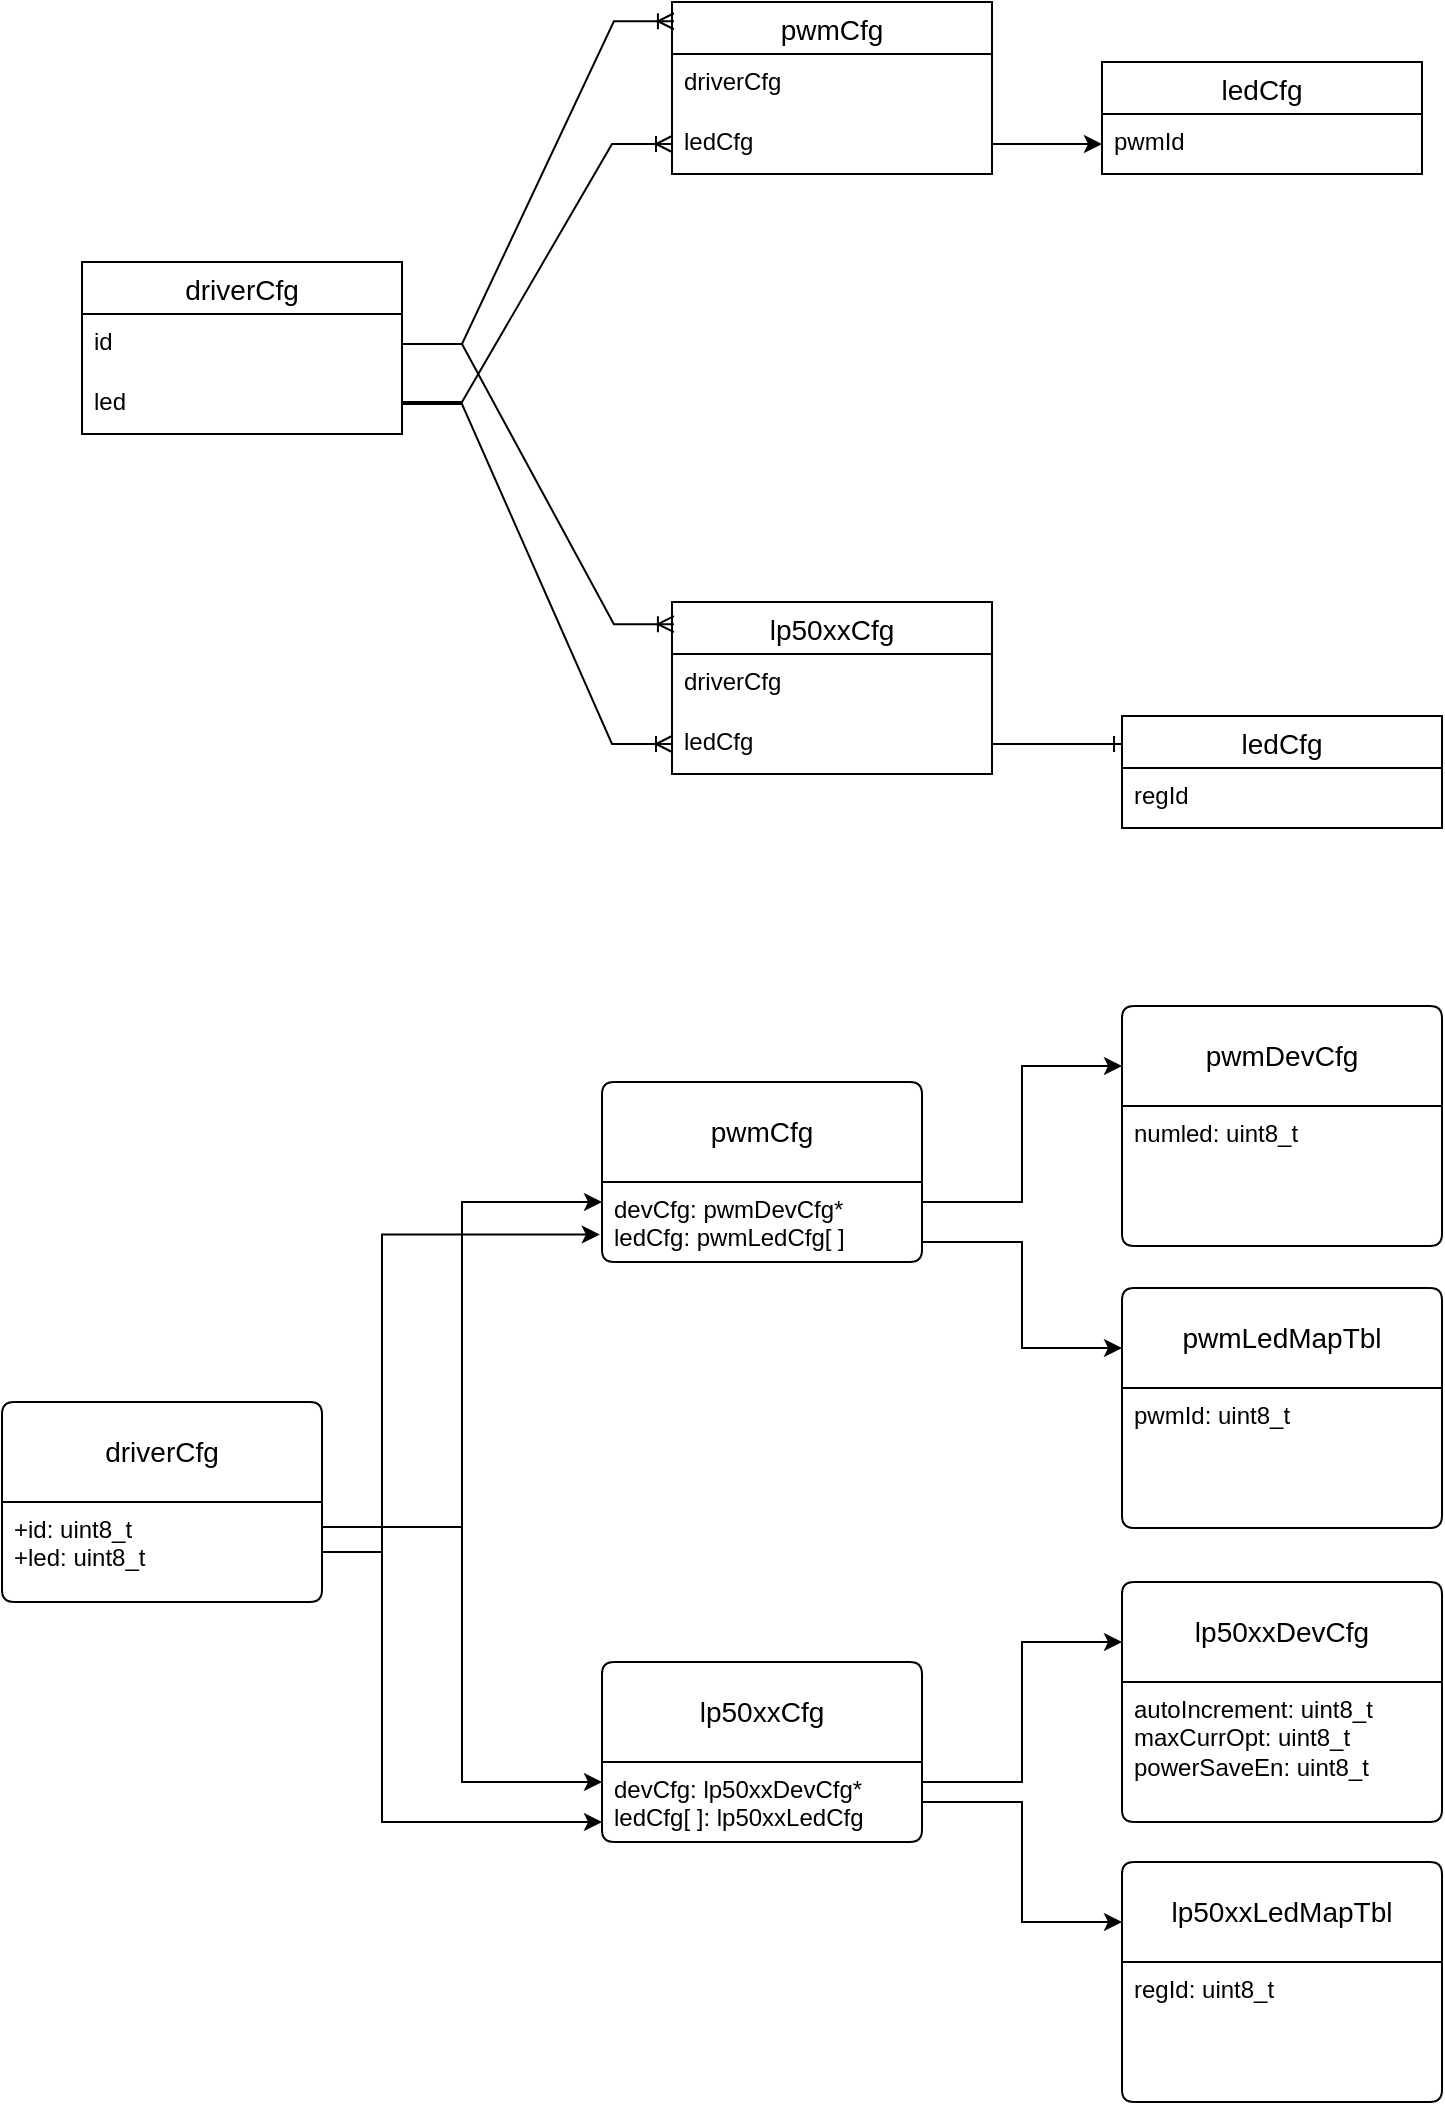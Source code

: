 <mxfile version="22.0.0" type="github">
  <diagram name="Page-1" id="CeXYVhIHceZj5s0qiirt">
    <mxGraphModel dx="1155" dy="633" grid="1" gridSize="10" guides="1" tooltips="1" connect="1" arrows="1" fold="1" page="1" pageScale="1" pageWidth="850" pageHeight="1100" math="0" shadow="0">
      <root>
        <mxCell id="0" />
        <mxCell id="1" parent="0" />
        <mxCell id="rlvwP2DzS5iUIMvLqZZA-2" value="driverCfg" style="swimlane;fontStyle=0;childLayout=stackLayout;horizontal=1;startSize=26;horizontalStack=0;resizeParent=1;resizeParentMax=0;resizeLast=0;collapsible=1;marginBottom=0;align=center;fontSize=14;" parent="1" vertex="1">
          <mxGeometry x="130" y="540" width="160" height="86" as="geometry" />
        </mxCell>
        <mxCell id="rlvwP2DzS5iUIMvLqZZA-3" value="id" style="text;strokeColor=none;fillColor=none;spacingLeft=4;spacingRight=4;overflow=hidden;rotatable=0;points=[[0,0.5],[1,0.5]];portConstraint=eastwest;fontSize=12;whiteSpace=wrap;html=1;" parent="rlvwP2DzS5iUIMvLqZZA-2" vertex="1">
          <mxGeometry y="26" width="160" height="30" as="geometry" />
        </mxCell>
        <mxCell id="rlvwP2DzS5iUIMvLqZZA-4" value="led" style="text;strokeColor=none;fillColor=none;spacingLeft=4;spacingRight=4;overflow=hidden;rotatable=0;points=[[0,0.5],[1,0.5]];portConstraint=eastwest;fontSize=12;whiteSpace=wrap;html=1;" parent="rlvwP2DzS5iUIMvLqZZA-2" vertex="1">
          <mxGeometry y="56" width="160" height="30" as="geometry" />
        </mxCell>
        <mxCell id="rlvwP2DzS5iUIMvLqZZA-7" value="pwmCfg" style="swimlane;fontStyle=0;childLayout=stackLayout;horizontal=1;startSize=26;horizontalStack=0;resizeParent=1;resizeParentMax=0;resizeLast=0;collapsible=1;marginBottom=0;align=center;fontSize=14;" parent="1" vertex="1">
          <mxGeometry x="425" y="410" width="160" height="86" as="geometry" />
        </mxCell>
        <mxCell id="rlvwP2DzS5iUIMvLqZZA-8" value="driverCfg" style="text;strokeColor=none;fillColor=none;spacingLeft=4;spacingRight=4;overflow=hidden;rotatable=0;points=[[0,0.5],[1,0.5]];portConstraint=eastwest;fontSize=12;whiteSpace=wrap;html=1;" parent="rlvwP2DzS5iUIMvLqZZA-7" vertex="1">
          <mxGeometry y="26" width="160" height="30" as="geometry" />
        </mxCell>
        <mxCell id="rlvwP2DzS5iUIMvLqZZA-9" value="ledCfg" style="text;strokeColor=none;fillColor=none;spacingLeft=4;spacingRight=4;overflow=hidden;rotatable=0;points=[[0,0.5],[1,0.5]];portConstraint=eastwest;fontSize=12;whiteSpace=wrap;html=1;" parent="rlvwP2DzS5iUIMvLqZZA-7" vertex="1">
          <mxGeometry y="56" width="160" height="30" as="geometry" />
        </mxCell>
        <mxCell id="rlvwP2DzS5iUIMvLqZZA-18" value="lp50xxCfg" style="swimlane;fontStyle=0;childLayout=stackLayout;horizontal=1;startSize=26;horizontalStack=0;resizeParent=1;resizeParentMax=0;resizeLast=0;collapsible=1;marginBottom=0;align=center;fontSize=14;" parent="1" vertex="1">
          <mxGeometry x="425" y="710" width="160" height="86" as="geometry" />
        </mxCell>
        <mxCell id="rlvwP2DzS5iUIMvLqZZA-20" value="driverCfg" style="text;strokeColor=none;fillColor=none;spacingLeft=4;spacingRight=4;overflow=hidden;rotatable=0;points=[[0,0.5],[1,0.5]];portConstraint=eastwest;fontSize=12;whiteSpace=wrap;html=1;" parent="rlvwP2DzS5iUIMvLqZZA-18" vertex="1">
          <mxGeometry y="26" width="160" height="30" as="geometry" />
        </mxCell>
        <mxCell id="rlvwP2DzS5iUIMvLqZZA-21" value="ledCfg" style="text;strokeColor=none;fillColor=none;spacingLeft=4;spacingRight=4;overflow=hidden;rotatable=0;points=[[0,0.5],[1,0.5]];portConstraint=eastwest;fontSize=12;whiteSpace=wrap;html=1;" parent="rlvwP2DzS5iUIMvLqZZA-18" vertex="1">
          <mxGeometry y="56" width="160" height="30" as="geometry" />
        </mxCell>
        <mxCell id="rlvwP2DzS5iUIMvLqZZA-22" value="" style="edgeStyle=entityRelationEdgeStyle;fontSize=12;html=1;endArrow=ERoneToMany;rounded=0;exitX=1;exitY=0.5;exitDx=0;exitDy=0;entryX=0.006;entryY=0.112;entryDx=0;entryDy=0;entryPerimeter=0;" parent="1" source="rlvwP2DzS5iUIMvLqZZA-3" target="rlvwP2DzS5iUIMvLqZZA-7" edge="1">
          <mxGeometry width="100" height="100" relative="1" as="geometry">
            <mxPoint x="370" y="680" as="sourcePoint" />
            <mxPoint x="470" y="580" as="targetPoint" />
          </mxGeometry>
        </mxCell>
        <mxCell id="rlvwP2DzS5iUIMvLqZZA-24" value="" style="edgeStyle=entityRelationEdgeStyle;fontSize=12;html=1;endArrow=ERoneToMany;rounded=0;exitX=1;exitY=0.5;exitDx=0;exitDy=0;entryX=0.006;entryY=0.129;entryDx=0;entryDy=0;entryPerimeter=0;" parent="1" source="rlvwP2DzS5iUIMvLqZZA-3" target="rlvwP2DzS5iUIMvLqZZA-18" edge="1">
          <mxGeometry width="100" height="100" relative="1" as="geometry">
            <mxPoint x="330" y="611" as="sourcePoint" />
            <mxPoint x="436" y="433" as="targetPoint" />
          </mxGeometry>
        </mxCell>
        <mxCell id="rlvwP2DzS5iUIMvLqZZA-25" value="ledCfg" style="swimlane;fontStyle=0;childLayout=stackLayout;horizontal=1;startSize=26;horizontalStack=0;resizeParent=1;resizeParentMax=0;resizeLast=0;collapsible=1;marginBottom=0;align=center;fontSize=14;" parent="1" vertex="1">
          <mxGeometry x="650" y="767" width="160" height="56" as="geometry" />
        </mxCell>
        <mxCell id="rlvwP2DzS5iUIMvLqZZA-26" value="regId" style="text;strokeColor=none;fillColor=none;spacingLeft=4;spacingRight=4;overflow=hidden;rotatable=0;points=[[0,0.5],[1,0.5]];portConstraint=eastwest;fontSize=12;whiteSpace=wrap;html=1;" parent="rlvwP2DzS5iUIMvLqZZA-25" vertex="1">
          <mxGeometry y="26" width="160" height="30" as="geometry" />
        </mxCell>
        <mxCell id="rlvwP2DzS5iUIMvLqZZA-29" value="" style="edgeStyle=entityRelationEdgeStyle;fontSize=12;html=1;endArrow=ERone;endFill=1;rounded=0;exitX=1;exitY=0.5;exitDx=0;exitDy=0;entryX=0;entryY=0.25;entryDx=0;entryDy=0;" parent="1" source="rlvwP2DzS5iUIMvLqZZA-21" target="rlvwP2DzS5iUIMvLqZZA-25" edge="1">
          <mxGeometry width="100" height="100" relative="1" as="geometry">
            <mxPoint x="560" y="840" as="sourcePoint" />
            <mxPoint x="660" y="740" as="targetPoint" />
          </mxGeometry>
        </mxCell>
        <mxCell id="rlvwP2DzS5iUIMvLqZZA-30" value="ledCfg" style="swimlane;fontStyle=0;childLayout=stackLayout;horizontal=1;startSize=26;horizontalStack=0;resizeParent=1;resizeParentMax=0;resizeLast=0;collapsible=1;marginBottom=0;align=center;fontSize=14;" parent="1" vertex="1">
          <mxGeometry x="640" y="440" width="160" height="56" as="geometry" />
        </mxCell>
        <mxCell id="rlvwP2DzS5iUIMvLqZZA-31" value="pwmId" style="text;strokeColor=none;fillColor=none;spacingLeft=4;spacingRight=4;overflow=hidden;rotatable=0;points=[[0,0.5],[1,0.5]];portConstraint=eastwest;fontSize=12;whiteSpace=wrap;html=1;" parent="rlvwP2DzS5iUIMvLqZZA-30" vertex="1">
          <mxGeometry y="26" width="160" height="30" as="geometry" />
        </mxCell>
        <mxCell id="rlvwP2DzS5iUIMvLqZZA-32" style="edgeStyle=orthogonalEdgeStyle;rounded=0;orthogonalLoop=1;jettySize=auto;html=1;exitX=1;exitY=0.5;exitDx=0;exitDy=0;entryX=0;entryY=0.5;entryDx=0;entryDy=0;" parent="1" source="rlvwP2DzS5iUIMvLqZZA-9" target="rlvwP2DzS5iUIMvLqZZA-31" edge="1">
          <mxGeometry relative="1" as="geometry" />
        </mxCell>
        <mxCell id="rlvwP2DzS5iUIMvLqZZA-34" value="" style="edgeStyle=entityRelationEdgeStyle;fontSize=12;html=1;endArrow=ERoneToMany;rounded=0;entryX=0;entryY=0.5;entryDx=0;entryDy=0;" parent="1" target="rlvwP2DzS5iUIMvLqZZA-9" edge="1">
          <mxGeometry width="100" height="100" relative="1" as="geometry">
            <mxPoint x="290" y="610" as="sourcePoint" />
            <mxPoint x="436" y="430" as="targetPoint" />
          </mxGeometry>
        </mxCell>
        <mxCell id="rlvwP2DzS5iUIMvLqZZA-35" value="" style="edgeStyle=entityRelationEdgeStyle;fontSize=12;html=1;endArrow=ERoneToMany;rounded=0;exitX=1;exitY=0.5;exitDx=0;exitDy=0;entryX=0;entryY=0.5;entryDx=0;entryDy=0;" parent="1" source="rlvwP2DzS5iUIMvLqZZA-4" target="rlvwP2DzS5iUIMvLqZZA-21" edge="1">
          <mxGeometry width="100" height="100" relative="1" as="geometry">
            <mxPoint x="300" y="591" as="sourcePoint" />
            <mxPoint x="436" y="731" as="targetPoint" />
          </mxGeometry>
        </mxCell>
        <mxCell id="iNMXPVPhcJ_gmhK6p8-y-1" value="driverCfg" style="swimlane;childLayout=stackLayout;horizontal=1;startSize=50;horizontalStack=0;rounded=1;fontSize=14;fontStyle=0;strokeWidth=1;resizeParent=0;resizeLast=1;shadow=0;dashed=0;align=center;arcSize=4;whiteSpace=wrap;html=1;" vertex="1" parent="1">
          <mxGeometry x="90" y="1110" width="160" height="100" as="geometry" />
        </mxCell>
        <mxCell id="iNMXPVPhcJ_gmhK6p8-y-2" value="+id: uint8_t&lt;br&gt;+led: uint8_t" style="align=left;strokeColor=none;fillColor=none;spacingLeft=4;fontSize=12;verticalAlign=top;resizable=0;rotatable=0;part=1;html=1;" vertex="1" parent="iNMXPVPhcJ_gmhK6p8-y-1">
          <mxGeometry y="50" width="160" height="50" as="geometry" />
        </mxCell>
        <mxCell id="iNMXPVPhcJ_gmhK6p8-y-3" value="lp50xxDevCfg" style="swimlane;childLayout=stackLayout;horizontal=1;startSize=50;horizontalStack=0;rounded=1;fontSize=14;fontStyle=0;strokeWidth=1;resizeParent=0;resizeLast=1;shadow=0;dashed=0;align=center;arcSize=4;whiteSpace=wrap;html=1;" vertex="1" parent="1">
          <mxGeometry x="650" y="1200" width="160" height="120" as="geometry">
            <mxRectangle y="26" width="160" height="50" as="alternateBounds" />
          </mxGeometry>
        </mxCell>
        <mxCell id="iNMXPVPhcJ_gmhK6p8-y-4" value="autoIncrement: uint8_t&lt;br&gt;maxCurrOpt: uint8_t&lt;br&gt;powerSaveEn: uint8_t&lt;br&gt;" style="align=left;strokeColor=none;fillColor=none;spacingLeft=4;fontSize=12;verticalAlign=top;resizable=0;rotatable=0;part=1;html=1;" vertex="1" parent="iNMXPVPhcJ_gmhK6p8-y-3">
          <mxGeometry y="50" width="160" height="70" as="geometry" />
        </mxCell>
        <mxCell id="iNMXPVPhcJ_gmhK6p8-y-9" value="lp50xxCfg" style="swimlane;childLayout=stackLayout;horizontal=1;startSize=50;horizontalStack=0;rounded=1;fontSize=14;fontStyle=0;strokeWidth=1;resizeParent=0;resizeLast=1;shadow=0;dashed=0;align=center;arcSize=4;whiteSpace=wrap;html=1;" vertex="1" parent="1">
          <mxGeometry x="390" y="1240" width="160" height="90" as="geometry">
            <mxRectangle y="26" width="160" height="50" as="alternateBounds" />
          </mxGeometry>
        </mxCell>
        <mxCell id="iNMXPVPhcJ_gmhK6p8-y-10" value="devCfg: lp50xxDevCfg*&lt;br&gt;ledCfg[ ]: lp50xxLedCfg" style="align=left;strokeColor=none;fillColor=none;spacingLeft=4;fontSize=12;verticalAlign=top;resizable=0;rotatable=0;part=1;html=1;" vertex="1" parent="iNMXPVPhcJ_gmhK6p8-y-9">
          <mxGeometry y="50" width="160" height="40" as="geometry" />
        </mxCell>
        <mxCell id="iNMXPVPhcJ_gmhK6p8-y-11" style="edgeStyle=orthogonalEdgeStyle;rounded=0;orthogonalLoop=1;jettySize=auto;html=1;exitX=1;exitY=0.25;exitDx=0;exitDy=0;entryX=0;entryY=0.25;entryDx=0;entryDy=0;" edge="1" parent="1" source="iNMXPVPhcJ_gmhK6p8-y-10" target="iNMXPVPhcJ_gmhK6p8-y-3">
          <mxGeometry relative="1" as="geometry" />
        </mxCell>
        <mxCell id="iNMXPVPhcJ_gmhK6p8-y-12" value="lp50xxLedMapTbl" style="swimlane;childLayout=stackLayout;horizontal=1;startSize=50;horizontalStack=0;rounded=1;fontSize=14;fontStyle=0;strokeWidth=1;resizeParent=0;resizeLast=1;shadow=0;dashed=0;align=center;arcSize=4;whiteSpace=wrap;html=1;" vertex="1" parent="1">
          <mxGeometry x="650" y="1340" width="160" height="120" as="geometry">
            <mxRectangle y="26" width="160" height="50" as="alternateBounds" />
          </mxGeometry>
        </mxCell>
        <mxCell id="iNMXPVPhcJ_gmhK6p8-y-13" value="regId: uint8_t" style="align=left;strokeColor=none;fillColor=none;spacingLeft=4;fontSize=12;verticalAlign=top;resizable=0;rotatable=0;part=1;html=1;" vertex="1" parent="iNMXPVPhcJ_gmhK6p8-y-12">
          <mxGeometry y="50" width="160" height="70" as="geometry" />
        </mxCell>
        <mxCell id="iNMXPVPhcJ_gmhK6p8-y-15" style="edgeStyle=orthogonalEdgeStyle;rounded=0;orthogonalLoop=1;jettySize=auto;html=1;exitX=1;exitY=0.5;exitDx=0;exitDy=0;entryX=0;entryY=0.25;entryDx=0;entryDy=0;" edge="1" parent="1" source="iNMXPVPhcJ_gmhK6p8-y-10" target="iNMXPVPhcJ_gmhK6p8-y-12">
          <mxGeometry relative="1" as="geometry" />
        </mxCell>
        <mxCell id="iNMXPVPhcJ_gmhK6p8-y-17" value="pwmCfg" style="swimlane;childLayout=stackLayout;horizontal=1;startSize=50;horizontalStack=0;rounded=1;fontSize=14;fontStyle=0;strokeWidth=1;resizeParent=0;resizeLast=1;shadow=0;dashed=0;align=center;arcSize=4;whiteSpace=wrap;html=1;" vertex="1" parent="1">
          <mxGeometry x="390" y="950" width="160" height="90" as="geometry">
            <mxRectangle y="26" width="160" height="50" as="alternateBounds" />
          </mxGeometry>
        </mxCell>
        <mxCell id="iNMXPVPhcJ_gmhK6p8-y-18" value="devCfg: pwmDevCfg*&lt;br&gt;ledCfg: pwmLedCfg[ ]" style="align=left;strokeColor=none;fillColor=none;spacingLeft=4;fontSize=12;verticalAlign=top;resizable=0;rotatable=0;part=1;html=1;" vertex="1" parent="iNMXPVPhcJ_gmhK6p8-y-17">
          <mxGeometry y="50" width="160" height="40" as="geometry" />
        </mxCell>
        <mxCell id="iNMXPVPhcJ_gmhK6p8-y-21" style="edgeStyle=orthogonalEdgeStyle;rounded=0;orthogonalLoop=1;jettySize=auto;html=1;exitX=1;exitY=0.25;exitDx=0;exitDy=0;entryX=0;entryY=0.25;entryDx=0;entryDy=0;" edge="1" parent="1" source="iNMXPVPhcJ_gmhK6p8-y-2" target="iNMXPVPhcJ_gmhK6p8-y-18">
          <mxGeometry relative="1" as="geometry" />
        </mxCell>
        <mxCell id="iNMXPVPhcJ_gmhK6p8-y-22" style="edgeStyle=orthogonalEdgeStyle;rounded=0;orthogonalLoop=1;jettySize=auto;html=1;exitX=1;exitY=0.25;exitDx=0;exitDy=0;entryX=0;entryY=0.25;entryDx=0;entryDy=0;" edge="1" parent="1" source="iNMXPVPhcJ_gmhK6p8-y-2" target="iNMXPVPhcJ_gmhK6p8-y-10">
          <mxGeometry relative="1" as="geometry" />
        </mxCell>
        <mxCell id="iNMXPVPhcJ_gmhK6p8-y-23" style="edgeStyle=orthogonalEdgeStyle;rounded=0;orthogonalLoop=1;jettySize=auto;html=1;exitX=1;exitY=0.5;exitDx=0;exitDy=0;entryX=-0.007;entryY=0.657;entryDx=0;entryDy=0;entryPerimeter=0;" edge="1" parent="1" source="iNMXPVPhcJ_gmhK6p8-y-2" target="iNMXPVPhcJ_gmhK6p8-y-18">
          <mxGeometry relative="1" as="geometry">
            <Array as="points">
              <mxPoint x="280" y="1185" />
              <mxPoint x="280" y="1026" />
            </Array>
          </mxGeometry>
        </mxCell>
        <mxCell id="iNMXPVPhcJ_gmhK6p8-y-24" style="edgeStyle=orthogonalEdgeStyle;rounded=0;orthogonalLoop=1;jettySize=auto;html=1;exitX=1;exitY=0.5;exitDx=0;exitDy=0;entryX=0;entryY=0.75;entryDx=0;entryDy=0;" edge="1" parent="1" source="iNMXPVPhcJ_gmhK6p8-y-2" target="iNMXPVPhcJ_gmhK6p8-y-10">
          <mxGeometry relative="1" as="geometry">
            <Array as="points">
              <mxPoint x="280" y="1185" />
              <mxPoint x="280" y="1320" />
            </Array>
          </mxGeometry>
        </mxCell>
        <mxCell id="iNMXPVPhcJ_gmhK6p8-y-25" value="pwmDevCfg" style="swimlane;childLayout=stackLayout;horizontal=1;startSize=50;horizontalStack=0;rounded=1;fontSize=14;fontStyle=0;strokeWidth=1;resizeParent=0;resizeLast=1;shadow=0;dashed=0;align=center;arcSize=4;whiteSpace=wrap;html=1;" vertex="1" parent="1">
          <mxGeometry x="650" y="912" width="160" height="120" as="geometry">
            <mxRectangle y="26" width="160" height="50" as="alternateBounds" />
          </mxGeometry>
        </mxCell>
        <mxCell id="iNMXPVPhcJ_gmhK6p8-y-26" value="numled: uint8_t" style="align=left;strokeColor=none;fillColor=none;spacingLeft=4;fontSize=12;verticalAlign=top;resizable=0;rotatable=0;part=1;html=1;" vertex="1" parent="iNMXPVPhcJ_gmhK6p8-y-25">
          <mxGeometry y="50" width="160" height="70" as="geometry" />
        </mxCell>
        <mxCell id="iNMXPVPhcJ_gmhK6p8-y-27" value="pwmLedMapTbl" style="swimlane;childLayout=stackLayout;horizontal=1;startSize=50;horizontalStack=0;rounded=1;fontSize=14;fontStyle=0;strokeWidth=1;resizeParent=0;resizeLast=1;shadow=0;dashed=0;align=center;arcSize=4;whiteSpace=wrap;html=1;" vertex="1" parent="1">
          <mxGeometry x="650" y="1053" width="160" height="120" as="geometry">
            <mxRectangle y="26" width="160" height="50" as="alternateBounds" />
          </mxGeometry>
        </mxCell>
        <mxCell id="iNMXPVPhcJ_gmhK6p8-y-28" value="pwmId: uint8_t" style="align=left;strokeColor=none;fillColor=none;spacingLeft=4;fontSize=12;verticalAlign=top;resizable=0;rotatable=0;part=1;html=1;" vertex="1" parent="iNMXPVPhcJ_gmhK6p8-y-27">
          <mxGeometry y="50" width="160" height="70" as="geometry" />
        </mxCell>
        <mxCell id="iNMXPVPhcJ_gmhK6p8-y-29" style="edgeStyle=orthogonalEdgeStyle;rounded=0;orthogonalLoop=1;jettySize=auto;html=1;exitX=1;exitY=0.75;exitDx=0;exitDy=0;entryX=0;entryY=0.25;entryDx=0;entryDy=0;" edge="1" parent="1" source="iNMXPVPhcJ_gmhK6p8-y-18" target="iNMXPVPhcJ_gmhK6p8-y-27">
          <mxGeometry relative="1" as="geometry" />
        </mxCell>
        <mxCell id="iNMXPVPhcJ_gmhK6p8-y-30" style="edgeStyle=orthogonalEdgeStyle;rounded=0;orthogonalLoop=1;jettySize=auto;html=1;exitX=1;exitY=0.25;exitDx=0;exitDy=0;entryX=0;entryY=0.25;entryDx=0;entryDy=0;" edge="1" parent="1" source="iNMXPVPhcJ_gmhK6p8-y-18" target="iNMXPVPhcJ_gmhK6p8-y-25">
          <mxGeometry relative="1" as="geometry" />
        </mxCell>
      </root>
    </mxGraphModel>
  </diagram>
</mxfile>
